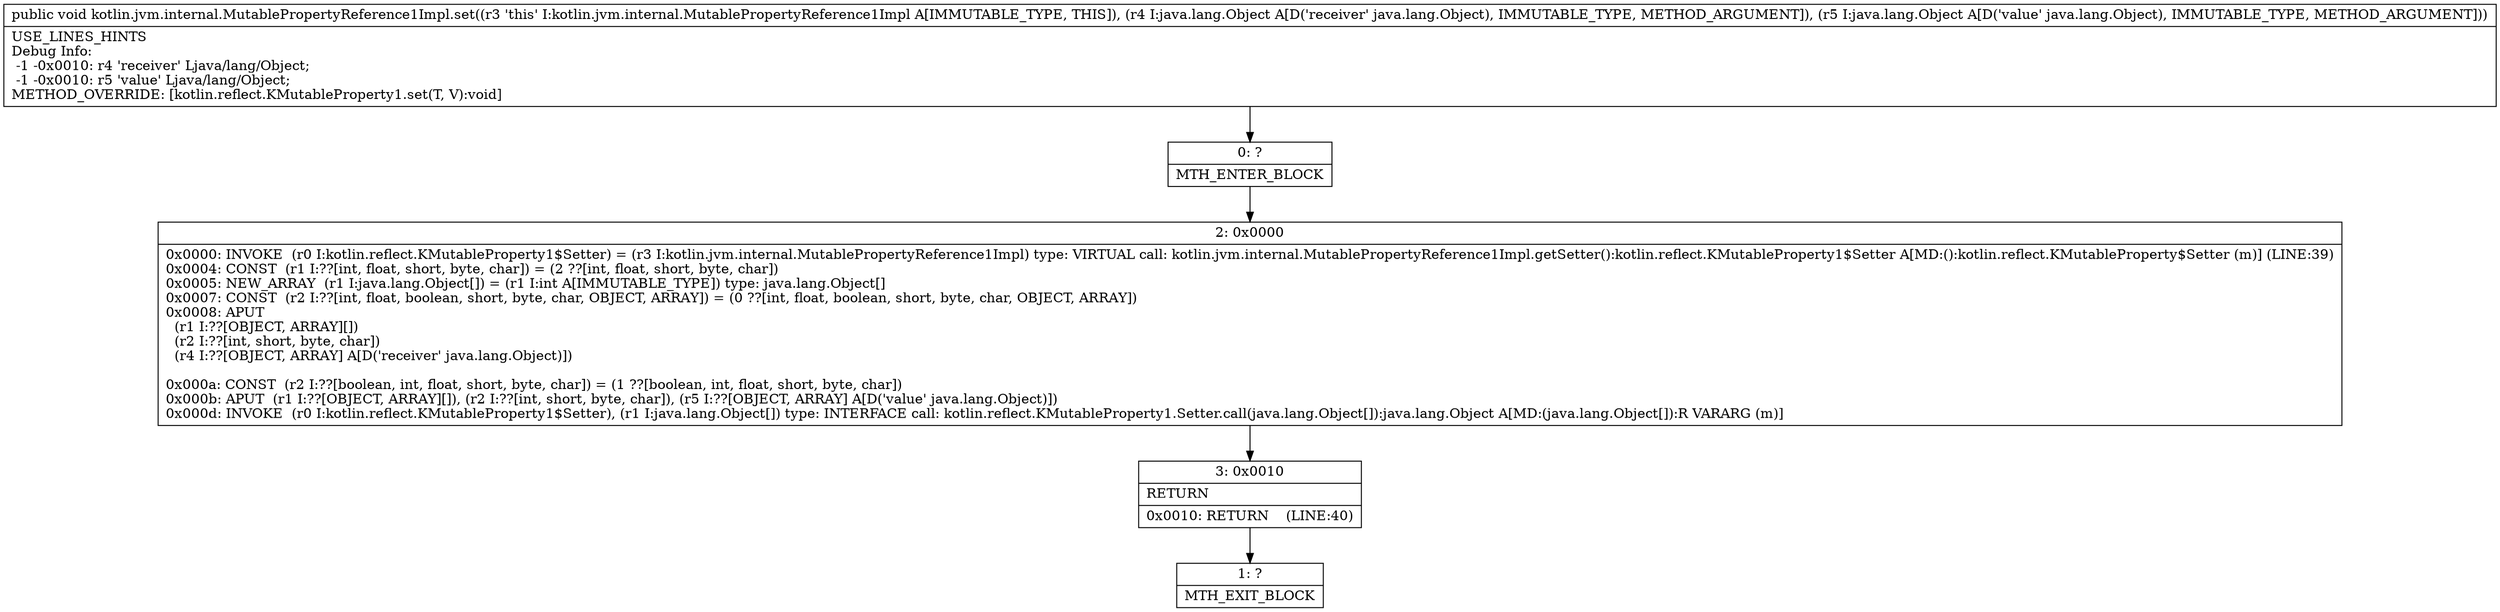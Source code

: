 digraph "CFG forkotlin.jvm.internal.MutablePropertyReference1Impl.set(Ljava\/lang\/Object;Ljava\/lang\/Object;)V" {
Node_0 [shape=record,label="{0\:\ ?|MTH_ENTER_BLOCK\l}"];
Node_2 [shape=record,label="{2\:\ 0x0000|0x0000: INVOKE  (r0 I:kotlin.reflect.KMutableProperty1$Setter) = (r3 I:kotlin.jvm.internal.MutablePropertyReference1Impl) type: VIRTUAL call: kotlin.jvm.internal.MutablePropertyReference1Impl.getSetter():kotlin.reflect.KMutableProperty1$Setter A[MD:():kotlin.reflect.KMutableProperty$Setter (m)] (LINE:39)\l0x0004: CONST  (r1 I:??[int, float, short, byte, char]) = (2 ??[int, float, short, byte, char]) \l0x0005: NEW_ARRAY  (r1 I:java.lang.Object[]) = (r1 I:int A[IMMUTABLE_TYPE]) type: java.lang.Object[] \l0x0007: CONST  (r2 I:??[int, float, boolean, short, byte, char, OBJECT, ARRAY]) = (0 ??[int, float, boolean, short, byte, char, OBJECT, ARRAY]) \l0x0008: APUT  \l  (r1 I:??[OBJECT, ARRAY][])\l  (r2 I:??[int, short, byte, char])\l  (r4 I:??[OBJECT, ARRAY] A[D('receiver' java.lang.Object)])\l \l0x000a: CONST  (r2 I:??[boolean, int, float, short, byte, char]) = (1 ??[boolean, int, float, short, byte, char]) \l0x000b: APUT  (r1 I:??[OBJECT, ARRAY][]), (r2 I:??[int, short, byte, char]), (r5 I:??[OBJECT, ARRAY] A[D('value' java.lang.Object)]) \l0x000d: INVOKE  (r0 I:kotlin.reflect.KMutableProperty1$Setter), (r1 I:java.lang.Object[]) type: INTERFACE call: kotlin.reflect.KMutableProperty1.Setter.call(java.lang.Object[]):java.lang.Object A[MD:(java.lang.Object[]):R VARARG (m)]\l}"];
Node_3 [shape=record,label="{3\:\ 0x0010|RETURN\l|0x0010: RETURN    (LINE:40)\l}"];
Node_1 [shape=record,label="{1\:\ ?|MTH_EXIT_BLOCK\l}"];
MethodNode[shape=record,label="{public void kotlin.jvm.internal.MutablePropertyReference1Impl.set((r3 'this' I:kotlin.jvm.internal.MutablePropertyReference1Impl A[IMMUTABLE_TYPE, THIS]), (r4 I:java.lang.Object A[D('receiver' java.lang.Object), IMMUTABLE_TYPE, METHOD_ARGUMENT]), (r5 I:java.lang.Object A[D('value' java.lang.Object), IMMUTABLE_TYPE, METHOD_ARGUMENT]))  | USE_LINES_HINTS\lDebug Info:\l  \-1 \-0x0010: r4 'receiver' Ljava\/lang\/Object;\l  \-1 \-0x0010: r5 'value' Ljava\/lang\/Object;\lMETHOD_OVERRIDE: [kotlin.reflect.KMutableProperty1.set(T, V):void]\l}"];
MethodNode -> Node_0;Node_0 -> Node_2;
Node_2 -> Node_3;
Node_3 -> Node_1;
}

